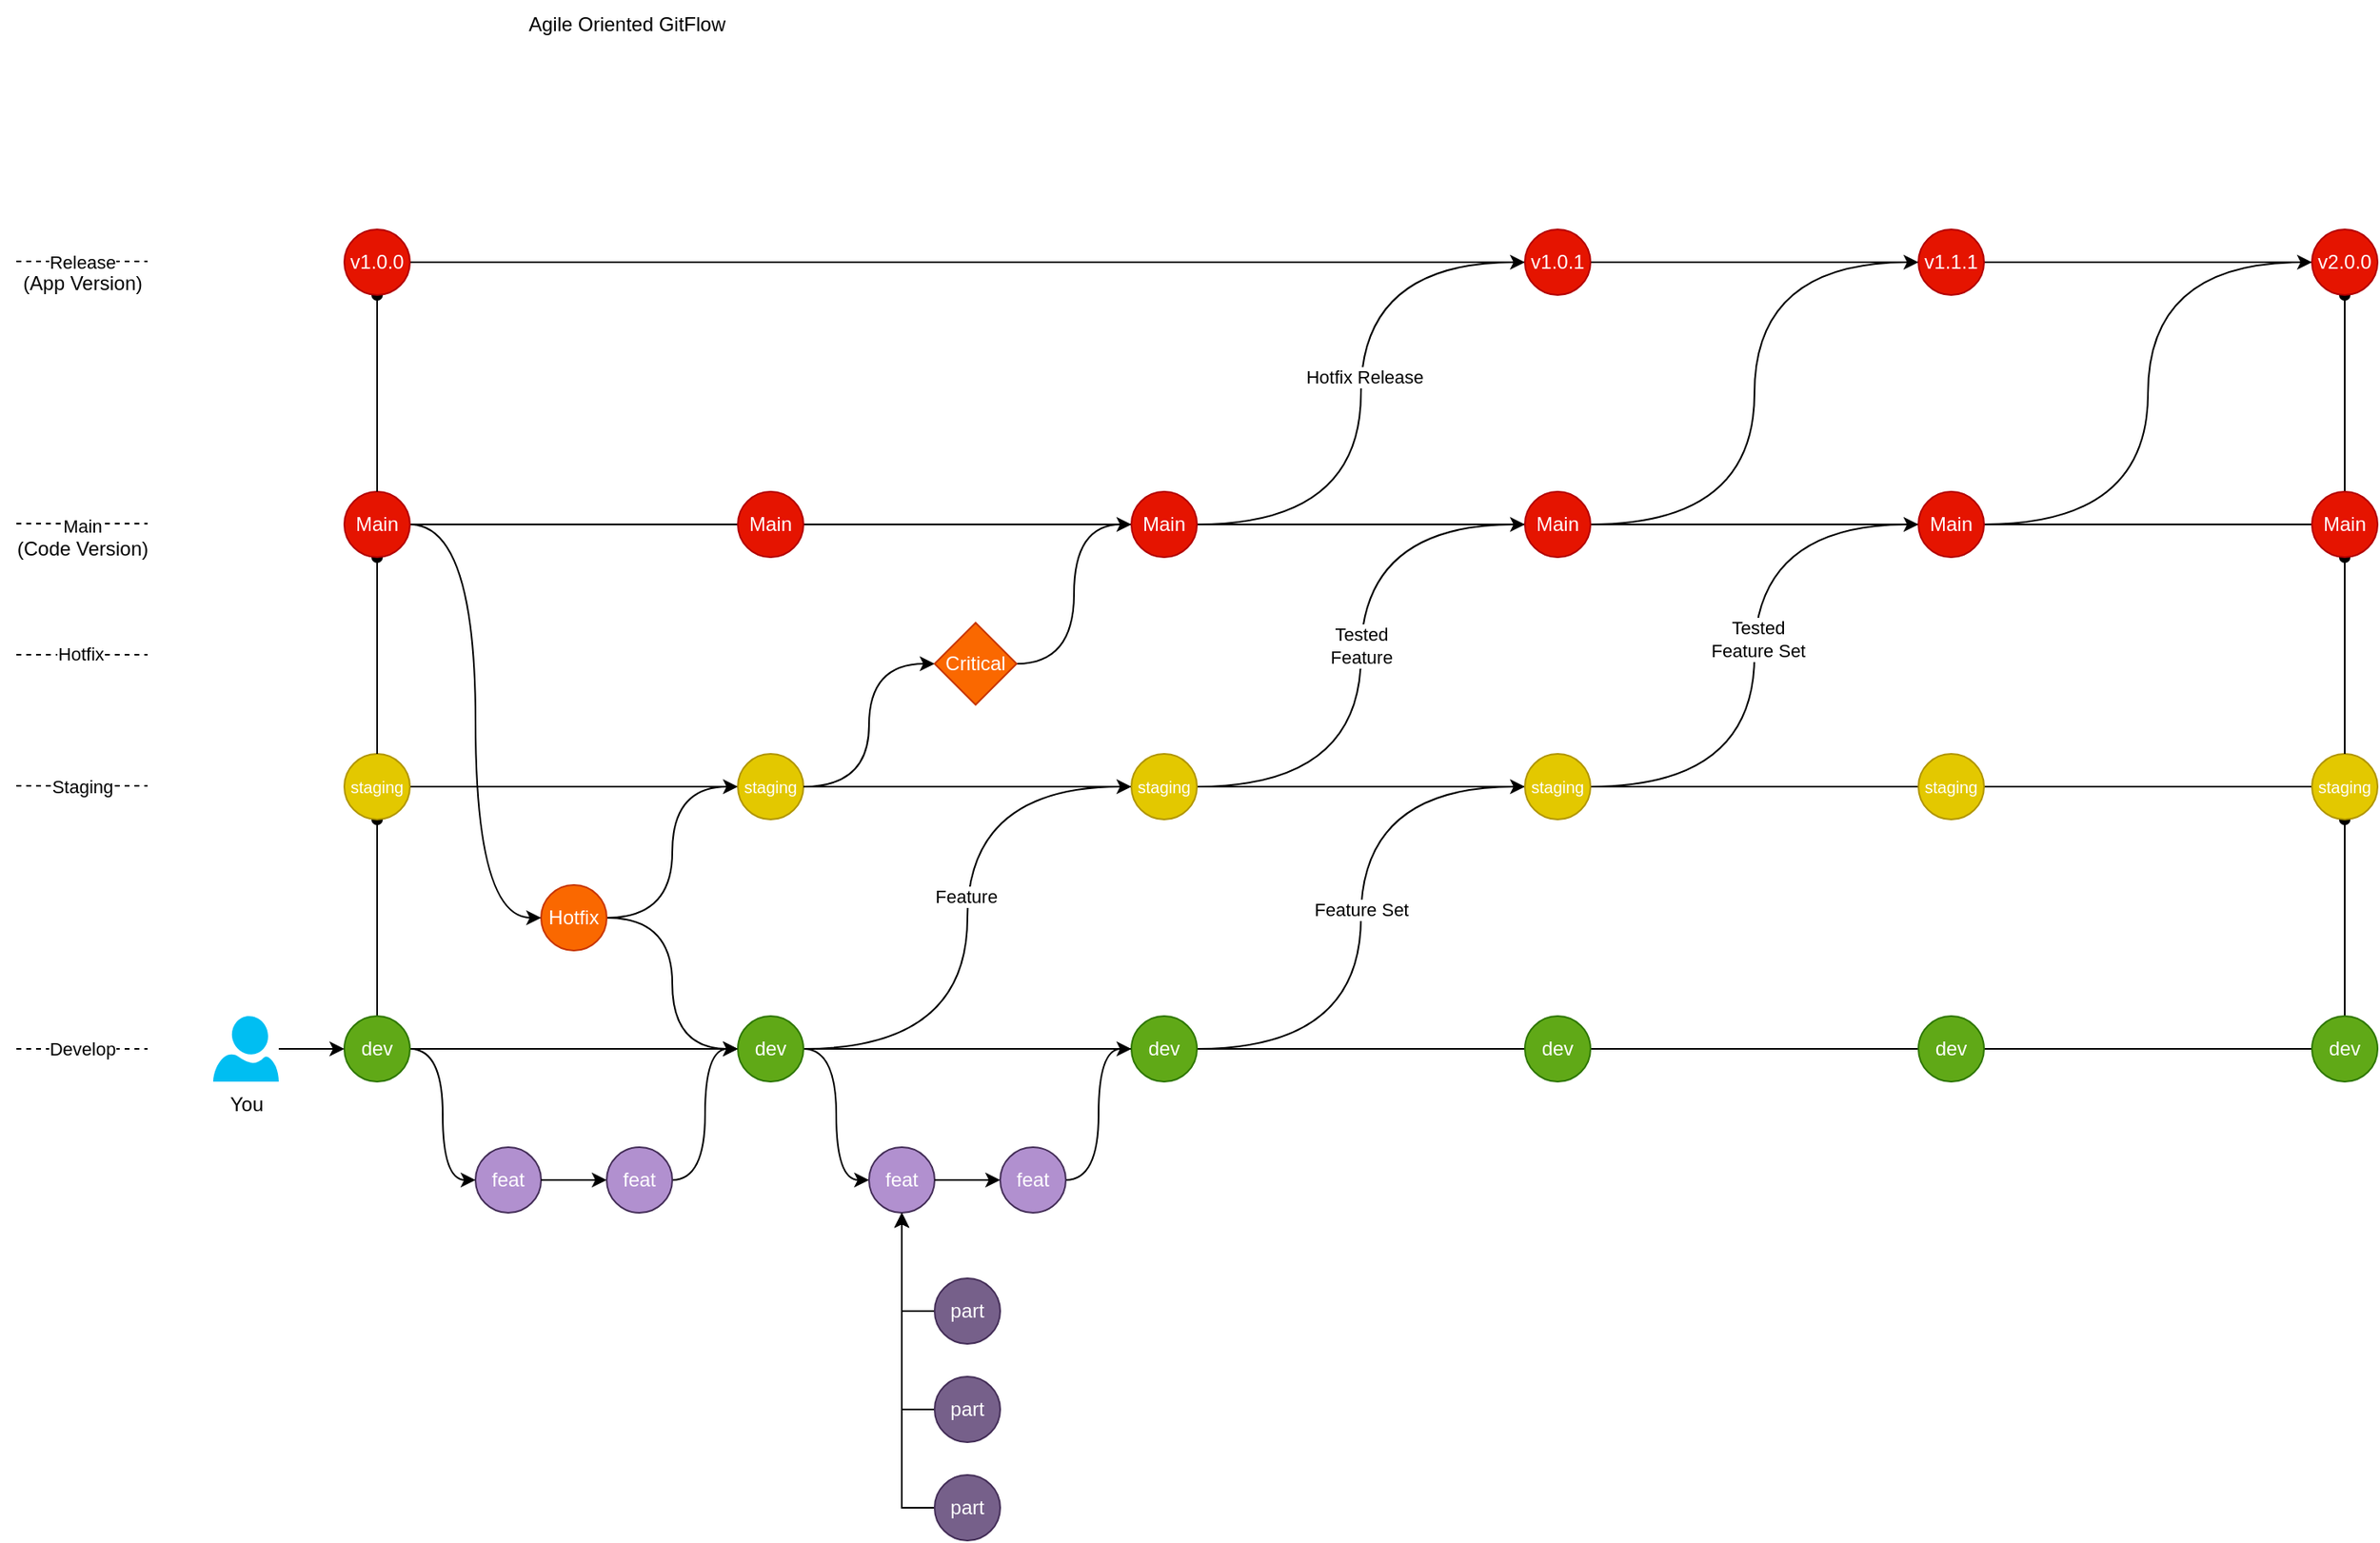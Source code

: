 <mxfile version="23.1.8" type="device">
  <diagram name="Page-1" id="mlC_5ONBTiQhfRnjbLzI">
    <mxGraphModel dx="1820" dy="972" grid="1" gridSize="10" guides="1" tooltips="1" connect="1" arrows="1" fold="1" page="1" pageScale="1" pageWidth="850" pageHeight="1100" math="0" shadow="0">
      <root>
        <mxCell id="0" />
        <mxCell id="1" parent="0" />
        <mxCell id="LIoHJrCJsdMgqAVUljg0-1" value="Agile Oriented GitFlow" style="text;html=1;align=center;verticalAlign=middle;whiteSpace=wrap;rounded=0;" parent="1" vertex="1">
          <mxGeometry x="300" y="20" width="225" height="30" as="geometry" />
        </mxCell>
        <mxCell id="LIoHJrCJsdMgqAVUljg0-53" style="edgeStyle=orthogonalEdgeStyle;rounded=0;orthogonalLoop=1;jettySize=auto;html=1;exitX=1;exitY=0.5;exitDx=0;exitDy=0;entryX=0;entryY=0.5;entryDx=0;entryDy=0;endArrow=none;endFill=0;" parent="1" source="LIoHJrCJsdMgqAVUljg0-5" target="LIoHJrCJsdMgqAVUljg0-50" edge="1">
          <mxGeometry relative="1" as="geometry" />
        </mxCell>
        <mxCell id="LIoHJrCJsdMgqAVUljg0-122" style="edgeStyle=orthogonalEdgeStyle;rounded=0;orthogonalLoop=1;jettySize=auto;html=1;exitX=0.5;exitY=1;exitDx=0;exitDy=0;entryX=0.5;entryY=0;entryDx=0;entryDy=0;endArrow=none;endFill=0;startArrow=oval;startFill=1;" parent="1" source="LIoHJrCJsdMgqAVUljg0-5" target="LIoHJrCJsdMgqAVUljg0-10" edge="1">
          <mxGeometry relative="1" as="geometry" />
        </mxCell>
        <mxCell id="LIoHJrCJsdMgqAVUljg0-5" value="&lt;font style=&quot;font-size: 10px;&quot;&gt;staging&lt;/font&gt;" style="ellipse;whiteSpace=wrap;html=1;aspect=fixed;fillColor=#e3c800;fontColor=#FFFFFF;strokeColor=#B09500;" parent="1" vertex="1">
          <mxGeometry x="240" y="480" width="40" height="40" as="geometry" />
        </mxCell>
        <mxCell id="LIoHJrCJsdMgqAVUljg0-7" value="feat" style="ellipse;whiteSpace=wrap;html=1;aspect=fixed;fillColor=#B190CF;fontColor=#ffffff;strokeColor=#432D57;" parent="1" vertex="1">
          <mxGeometry x="320" y="720" width="40" height="40" as="geometry" />
        </mxCell>
        <mxCell id="LIoHJrCJsdMgqAVUljg0-8" value="" style="endArrow=none;dashed=1;html=1;rounded=0;" parent="1" edge="1">
          <mxGeometry width="50" height="50" relative="1" as="geometry">
            <mxPoint x="40" y="339.5" as="sourcePoint" />
            <mxPoint x="120" y="339.5" as="targetPoint" />
          </mxGeometry>
        </mxCell>
        <mxCell id="LIoHJrCJsdMgqAVUljg0-29" value="Main" style="edgeLabel;html=1;align=center;verticalAlign=middle;resizable=0;points=[];" parent="LIoHJrCJsdMgqAVUljg0-8" vertex="1" connectable="0">
          <mxGeometry y="-1" relative="1" as="geometry">
            <mxPoint as="offset" />
          </mxGeometry>
        </mxCell>
        <mxCell id="LIoHJrCJsdMgqAVUljg0-40" style="edgeStyle=orthogonalEdgeStyle;rounded=0;orthogonalLoop=1;jettySize=auto;html=1;exitX=1;exitY=0.5;exitDx=0;exitDy=0;entryX=0;entryY=0.5;entryDx=0;entryDy=0;curved=1;" parent="1" source="LIoHJrCJsdMgqAVUljg0-10" target="LIoHJrCJsdMgqAVUljg0-7" edge="1">
          <mxGeometry relative="1" as="geometry" />
        </mxCell>
        <mxCell id="LIoHJrCJsdMgqAVUljg0-62" style="edgeStyle=orthogonalEdgeStyle;rounded=0;orthogonalLoop=1;jettySize=auto;html=1;exitX=1;exitY=0.5;exitDx=0;exitDy=0;entryX=0;entryY=0.5;entryDx=0;entryDy=0;endArrow=none;endFill=0;" parent="1" source="LIoHJrCJsdMgqAVUljg0-10" target="LIoHJrCJsdMgqAVUljg0-38" edge="1">
          <mxGeometry relative="1" as="geometry" />
        </mxCell>
        <mxCell id="LIoHJrCJsdMgqAVUljg0-10" value="dev" style="ellipse;whiteSpace=wrap;html=1;aspect=fixed;fillColor=#60a917;strokeColor=#2D7600;fontColor=#ffffff;" parent="1" vertex="1">
          <mxGeometry x="240" y="640" width="40" height="40" as="geometry" />
        </mxCell>
        <mxCell id="LIoHJrCJsdMgqAVUljg0-49" value="" style="edgeStyle=orthogonalEdgeStyle;rounded=0;orthogonalLoop=1;jettySize=auto;html=1;" parent="1" source="LIoHJrCJsdMgqAVUljg0-13" target="LIoHJrCJsdMgqAVUljg0-10" edge="1">
          <mxGeometry relative="1" as="geometry" />
        </mxCell>
        <mxCell id="LIoHJrCJsdMgqAVUljg0-13" value="You" style="verticalLabelPosition=bottom;html=1;verticalAlign=top;align=center;strokeColor=none;fillColor=#00BEF2;shape=mxgraph.azure.user;" parent="1" vertex="1">
          <mxGeometry x="160" y="640" width="40" height="40" as="geometry" />
        </mxCell>
        <mxCell id="LIoHJrCJsdMgqAVUljg0-25" value="" style="edgeStyle=orthogonalEdgeStyle;rounded=0;orthogonalLoop=1;jettySize=auto;html=1;exitX=1;exitY=0.5;exitDx=0;exitDy=0;entryX=0;entryY=0.5;entryDx=0;entryDy=0;" parent="1" source="LIoHJrCJsdMgqAVUljg0-7" target="LIoHJrCJsdMgqAVUljg0-17" edge="1">
          <mxGeometry relative="1" as="geometry">
            <mxPoint x="360" y="740" as="sourcePoint" />
            <mxPoint x="460" y="680" as="targetPoint" />
          </mxGeometry>
        </mxCell>
        <mxCell id="LIoHJrCJsdMgqAVUljg0-41" style="edgeStyle=orthogonalEdgeStyle;rounded=0;orthogonalLoop=1;jettySize=auto;html=1;exitX=1;exitY=0.5;exitDx=0;exitDy=0;entryX=0;entryY=0.5;entryDx=0;entryDy=0;curved=1;" parent="1" source="LIoHJrCJsdMgqAVUljg0-17" target="LIoHJrCJsdMgqAVUljg0-38" edge="1">
          <mxGeometry relative="1" as="geometry" />
        </mxCell>
        <mxCell id="LIoHJrCJsdMgqAVUljg0-17" value="feat" style="ellipse;whiteSpace=wrap;html=1;aspect=fixed;fillColor=#B190CF;fontColor=#ffffff;strokeColor=#432D57;" parent="1" vertex="1">
          <mxGeometry x="400" y="720" width="40" height="40" as="geometry" />
        </mxCell>
        <mxCell id="LIoHJrCJsdMgqAVUljg0-27" value="" style="endArrow=none;dashed=1;html=1;rounded=0;" parent="1" edge="1">
          <mxGeometry width="50" height="50" relative="1" as="geometry">
            <mxPoint x="40" y="419.5" as="sourcePoint" />
            <mxPoint x="120" y="419.5" as="targetPoint" />
          </mxGeometry>
        </mxCell>
        <mxCell id="LIoHJrCJsdMgqAVUljg0-75" value="Hotfix" style="edgeLabel;html=1;align=center;verticalAlign=middle;resizable=0;points=[];" parent="LIoHJrCJsdMgqAVUljg0-27" vertex="1" connectable="0">
          <mxGeometry x="-0.025" y="1" relative="1" as="geometry">
            <mxPoint as="offset" />
          </mxGeometry>
        </mxCell>
        <mxCell id="LIoHJrCJsdMgqAVUljg0-30" value="" style="endArrow=none;dashed=1;html=1;rounded=0;" parent="1" edge="1">
          <mxGeometry width="50" height="50" relative="1" as="geometry">
            <mxPoint x="40" y="179.5" as="sourcePoint" />
            <mxPoint x="120" y="179.5" as="targetPoint" />
          </mxGeometry>
        </mxCell>
        <mxCell id="LIoHJrCJsdMgqAVUljg0-31" value="Release" style="edgeLabel;html=1;align=center;verticalAlign=middle;resizable=0;points=[];" parent="LIoHJrCJsdMgqAVUljg0-30" vertex="1" connectable="0">
          <mxGeometry y="-1" relative="1" as="geometry">
            <mxPoint y="-1" as="offset" />
          </mxGeometry>
        </mxCell>
        <mxCell id="LIoHJrCJsdMgqAVUljg0-34" value="" style="endArrow=none;dashed=1;html=1;rounded=0;" parent="1" edge="1">
          <mxGeometry width="50" height="50" relative="1" as="geometry">
            <mxPoint x="40" y="660" as="sourcePoint" />
            <mxPoint x="120" y="660" as="targetPoint" />
          </mxGeometry>
        </mxCell>
        <mxCell id="LIoHJrCJsdMgqAVUljg0-35" value="Develop" style="edgeLabel;html=1;align=center;verticalAlign=middle;resizable=0;points=[];" parent="LIoHJrCJsdMgqAVUljg0-34" vertex="1" connectable="0">
          <mxGeometry x="-0.05" y="1" relative="1" as="geometry">
            <mxPoint x="2" y="1" as="offset" />
          </mxGeometry>
        </mxCell>
        <mxCell id="LIoHJrCJsdMgqAVUljg0-63" style="edgeStyle=orthogonalEdgeStyle;rounded=0;orthogonalLoop=1;jettySize=auto;html=1;exitX=1;exitY=0.5;exitDx=0;exitDy=0;entryX=0;entryY=0.5;entryDx=0;entryDy=0;endArrow=none;endFill=0;" parent="1" source="LIoHJrCJsdMgqAVUljg0-38" target="LIoHJrCJsdMgqAVUljg0-57" edge="1">
          <mxGeometry relative="1" as="geometry" />
        </mxCell>
        <mxCell id="LIoHJrCJsdMgqAVUljg0-73" style="edgeStyle=orthogonalEdgeStyle;rounded=0;orthogonalLoop=1;jettySize=auto;html=1;exitX=1;exitY=0.5;exitDx=0;exitDy=0;entryX=0;entryY=0.5;entryDx=0;entryDy=0;curved=1;" parent="1" source="LIoHJrCJsdMgqAVUljg0-57" target="LIoHJrCJsdMgqAVUljg0-67" edge="1">
          <mxGeometry relative="1" as="geometry" />
        </mxCell>
        <mxCell id="LIoHJrCJsdMgqAVUljg0-74" value="Feature Set" style="edgeLabel;html=1;align=center;verticalAlign=middle;resizable=0;points=[];" parent="LIoHJrCJsdMgqAVUljg0-73" vertex="1" connectable="0">
          <mxGeometry x="0.028" relative="1" as="geometry">
            <mxPoint as="offset" />
          </mxGeometry>
        </mxCell>
        <mxCell id="LIoHJrCJsdMgqAVUljg0-86" style="edgeStyle=orthogonalEdgeStyle;rounded=0;orthogonalLoop=1;jettySize=auto;html=1;exitX=1;exitY=0.5;exitDx=0;exitDy=0;entryX=0;entryY=0.5;entryDx=0;entryDy=0;curved=1;" parent="1" source="LIoHJrCJsdMgqAVUljg0-38" target="LIoHJrCJsdMgqAVUljg0-54" edge="1">
          <mxGeometry relative="1" as="geometry" />
        </mxCell>
        <mxCell id="LIoHJrCJsdMgqAVUljg0-87" value="Feature" style="edgeLabel;html=1;align=center;verticalAlign=middle;resizable=0;points=[];" parent="LIoHJrCJsdMgqAVUljg0-86" vertex="1" connectable="0">
          <mxGeometry x="0.072" y="1" relative="1" as="geometry">
            <mxPoint as="offset" />
          </mxGeometry>
        </mxCell>
        <mxCell id="LIoHJrCJsdMgqAVUljg0-97" style="edgeStyle=orthogonalEdgeStyle;rounded=0;orthogonalLoop=1;jettySize=auto;html=1;exitX=1;exitY=0.5;exitDx=0;exitDy=0;entryX=0;entryY=0.5;entryDx=0;entryDy=0;curved=1;" parent="1" source="LIoHJrCJsdMgqAVUljg0-38" target="LIoHJrCJsdMgqAVUljg0-90" edge="1">
          <mxGeometry relative="1" as="geometry" />
        </mxCell>
        <mxCell id="LIoHJrCJsdMgqAVUljg0-38" value="dev" style="ellipse;whiteSpace=wrap;html=1;aspect=fixed;fillColor=#60a917;strokeColor=#2D7600;fontColor=#ffffff;" parent="1" vertex="1">
          <mxGeometry x="480" y="640" width="40" height="40" as="geometry" />
        </mxCell>
        <mxCell id="LIoHJrCJsdMgqAVUljg0-77" style="edgeStyle=orthogonalEdgeStyle;rounded=0;orthogonalLoop=1;jettySize=auto;html=1;exitX=1;exitY=0.5;exitDx=0;exitDy=0;entryX=0;entryY=0.5;entryDx=0;entryDy=0;curved=1;" parent="1" source="LIoHJrCJsdMgqAVUljg0-48" target="LIoHJrCJsdMgqAVUljg0-50" edge="1">
          <mxGeometry relative="1" as="geometry" />
        </mxCell>
        <mxCell id="LIoHJrCJsdMgqAVUljg0-78" style="edgeStyle=orthogonalEdgeStyle;rounded=0;orthogonalLoop=1;jettySize=auto;html=1;exitX=1;exitY=0.5;exitDx=0;exitDy=0;entryX=0;entryY=0.5;entryDx=0;entryDy=0;curved=1;" parent="1" source="LIoHJrCJsdMgqAVUljg0-48" target="LIoHJrCJsdMgqAVUljg0-38" edge="1">
          <mxGeometry relative="1" as="geometry" />
        </mxCell>
        <mxCell id="LIoHJrCJsdMgqAVUljg0-48" value="Hotfix" style="ellipse;whiteSpace=wrap;html=1;aspect=fixed;fillColor=#fa6800;fontColor=#FFFFFF;strokeColor=#C73500;" parent="1" vertex="1">
          <mxGeometry x="360" y="560" width="40" height="40" as="geometry" />
        </mxCell>
        <mxCell id="LIoHJrCJsdMgqAVUljg0-59" style="edgeStyle=orthogonalEdgeStyle;rounded=0;orthogonalLoop=1;jettySize=auto;html=1;exitX=1;exitY=0.5;exitDx=0;exitDy=0;entryX=0;entryY=0.5;entryDx=0;entryDy=0;endArrow=none;endFill=0;" parent="1" source="LIoHJrCJsdMgqAVUljg0-50" target="LIoHJrCJsdMgqAVUljg0-54" edge="1">
          <mxGeometry relative="1" as="geometry" />
        </mxCell>
        <mxCell id="LIoHJrCJsdMgqAVUljg0-138" style="edgeStyle=orthogonalEdgeStyle;rounded=0;orthogonalLoop=1;jettySize=auto;html=1;exitX=1;exitY=0.5;exitDx=0;exitDy=0;entryX=0;entryY=0.5;entryDx=0;entryDy=0;curved=1;" parent="1" source="LIoHJrCJsdMgqAVUljg0-140" target="LIoHJrCJsdMgqAVUljg0-56" edge="1">
          <mxGeometry relative="1" as="geometry" />
        </mxCell>
        <mxCell id="LIoHJrCJsdMgqAVUljg0-50" value="&lt;font style=&quot;font-size: 10px;&quot;&gt;staging&lt;/font&gt;" style="ellipse;whiteSpace=wrap;html=1;aspect=fixed;fillColor=#e3c800;fontColor=#FFFFFF;strokeColor=#B09500;" parent="1" vertex="1">
          <mxGeometry x="480" y="480" width="40" height="40" as="geometry" />
        </mxCell>
        <mxCell id="LIoHJrCJsdMgqAVUljg0-60" style="edgeStyle=orthogonalEdgeStyle;rounded=0;orthogonalLoop=1;jettySize=auto;html=1;exitX=1;exitY=0.5;exitDx=0;exitDy=0;entryX=0;entryY=0.5;entryDx=0;entryDy=0;endArrow=none;endFill=0;" parent="1" source="LIoHJrCJsdMgqAVUljg0-51" target="LIoHJrCJsdMgqAVUljg0-55" edge="1">
          <mxGeometry relative="1" as="geometry" />
        </mxCell>
        <mxCell id="LIoHJrCJsdMgqAVUljg0-76" style="edgeStyle=orthogonalEdgeStyle;rounded=0;orthogonalLoop=1;jettySize=auto;html=1;exitX=1;exitY=0.5;exitDx=0;exitDy=0;entryX=0;entryY=0.5;entryDx=0;entryDy=0;curved=1;" parent="1" source="LIoHJrCJsdMgqAVUljg0-51" target="LIoHJrCJsdMgqAVUljg0-48" edge="1">
          <mxGeometry relative="1" as="geometry" />
        </mxCell>
        <mxCell id="LIoHJrCJsdMgqAVUljg0-121" style="edgeStyle=orthogonalEdgeStyle;rounded=0;orthogonalLoop=1;jettySize=auto;html=1;exitX=0.5;exitY=1;exitDx=0;exitDy=0;entryX=0.5;entryY=0;entryDx=0;entryDy=0;endArrow=none;endFill=0;startArrow=oval;startFill=1;" parent="1" source="LIoHJrCJsdMgqAVUljg0-51" target="LIoHJrCJsdMgqAVUljg0-5" edge="1">
          <mxGeometry relative="1" as="geometry" />
        </mxCell>
        <mxCell id="LIoHJrCJsdMgqAVUljg0-51" value="Main" style="ellipse;whiteSpace=wrap;html=1;aspect=fixed;fillColor=#e51400;fontColor=#ffffff;strokeColor=#B20000;" parent="1" vertex="1">
          <mxGeometry x="240" y="320" width="40" height="40" as="geometry" />
        </mxCell>
        <mxCell id="LIoHJrCJsdMgqAVUljg0-71" style="edgeStyle=orthogonalEdgeStyle;rounded=0;orthogonalLoop=1;jettySize=auto;html=1;exitX=1;exitY=0.5;exitDx=0;exitDy=0;entryX=0;entryY=0.5;entryDx=0;entryDy=0;endArrow=none;endFill=0;" parent="1" source="LIoHJrCJsdMgqAVUljg0-54" target="LIoHJrCJsdMgqAVUljg0-67" edge="1">
          <mxGeometry relative="1" as="geometry" />
        </mxCell>
        <mxCell id="LIoHJrCJsdMgqAVUljg0-82" style="edgeStyle=orthogonalEdgeStyle;rounded=0;orthogonalLoop=1;jettySize=auto;html=1;exitX=1;exitY=0.5;exitDx=0;exitDy=0;entryX=0;entryY=0.5;entryDx=0;entryDy=0;curved=1;" parent="1" source="LIoHJrCJsdMgqAVUljg0-67" target="LIoHJrCJsdMgqAVUljg0-104" edge="1">
          <mxGeometry relative="1" as="geometry" />
        </mxCell>
        <mxCell id="LIoHJrCJsdMgqAVUljg0-83" value="Tested&lt;br&gt;Feature Set" style="edgeLabel;html=1;align=center;verticalAlign=middle;resizable=0;points=[];" parent="LIoHJrCJsdMgqAVUljg0-82" vertex="1" connectable="0">
          <mxGeometry x="0.056" y="-2" relative="1" as="geometry">
            <mxPoint as="offset" />
          </mxGeometry>
        </mxCell>
        <mxCell id="LIoHJrCJsdMgqAVUljg0-115" style="edgeStyle=orthogonalEdgeStyle;rounded=0;orthogonalLoop=1;jettySize=auto;html=1;exitX=1;exitY=0.5;exitDx=0;exitDy=0;entryX=0;entryY=0.5;entryDx=0;entryDy=0;curved=1;" parent="1" source="LIoHJrCJsdMgqAVUljg0-54" target="LIoHJrCJsdMgqAVUljg0-68" edge="1">
          <mxGeometry relative="1" as="geometry" />
        </mxCell>
        <mxCell id="LIoHJrCJsdMgqAVUljg0-116" value="Tested &lt;br&gt;Feature" style="edgeLabel;html=1;align=center;verticalAlign=middle;resizable=0;points=[];" parent="LIoHJrCJsdMgqAVUljg0-115" vertex="1" connectable="0">
          <mxGeometry x="0.033" relative="1" as="geometry">
            <mxPoint as="offset" />
          </mxGeometry>
        </mxCell>
        <mxCell id="LIoHJrCJsdMgqAVUljg0-54" value="&lt;font style=&quot;font-size: 10px;&quot;&gt;staging&lt;/font&gt;" style="ellipse;whiteSpace=wrap;html=1;aspect=fixed;fillColor=#e3c800;fontColor=#FFFFFF;strokeColor=#B09500;" parent="1" vertex="1">
          <mxGeometry x="720" y="480" width="40" height="40" as="geometry" />
        </mxCell>
        <mxCell id="LIoHJrCJsdMgqAVUljg0-61" style="edgeStyle=orthogonalEdgeStyle;rounded=0;orthogonalLoop=1;jettySize=auto;html=1;exitX=1;exitY=0.5;exitDx=0;exitDy=0;entryX=0;entryY=0.5;entryDx=0;entryDy=0;endArrow=none;endFill=0;" parent="1" source="LIoHJrCJsdMgqAVUljg0-55" target="LIoHJrCJsdMgqAVUljg0-56" edge="1">
          <mxGeometry relative="1" as="geometry" />
        </mxCell>
        <mxCell id="LIoHJrCJsdMgqAVUljg0-117" style="edgeStyle=orthogonalEdgeStyle;rounded=0;orthogonalLoop=1;jettySize=auto;html=1;exitX=1;exitY=0.5;exitDx=0;exitDy=0;entryX=0;entryY=0.5;entryDx=0;entryDy=0;curved=1;" parent="1" source="LIoHJrCJsdMgqAVUljg0-56" target="LIoHJrCJsdMgqAVUljg0-111" edge="1">
          <mxGeometry relative="1" as="geometry" />
        </mxCell>
        <mxCell id="LIoHJrCJsdMgqAVUljg0-118" value="Hotfix Release" style="edgeLabel;html=1;align=center;verticalAlign=middle;resizable=0;points=[];" parent="LIoHJrCJsdMgqAVUljg0-117" vertex="1" connectable="0">
          <mxGeometry x="0.056" y="-2" relative="1" as="geometry">
            <mxPoint as="offset" />
          </mxGeometry>
        </mxCell>
        <mxCell id="LIoHJrCJsdMgqAVUljg0-55" value="Main" style="ellipse;whiteSpace=wrap;html=1;aspect=fixed;fillColor=#e51400;fontColor=#ffffff;strokeColor=#B20000;" parent="1" vertex="1">
          <mxGeometry x="480" y="320" width="40" height="40" as="geometry" />
        </mxCell>
        <mxCell id="LIoHJrCJsdMgqAVUljg0-70" style="edgeStyle=orthogonalEdgeStyle;rounded=0;orthogonalLoop=1;jettySize=auto;html=1;exitX=1;exitY=0.5;exitDx=0;exitDy=0;entryX=0;entryY=0.5;entryDx=0;entryDy=0;endArrow=none;endFill=0;" parent="1" source="LIoHJrCJsdMgqAVUljg0-56" target="LIoHJrCJsdMgqAVUljg0-68" edge="1">
          <mxGeometry relative="1" as="geometry">
            <mxPoint x="930" y="340" as="targetPoint" />
          </mxGeometry>
        </mxCell>
        <mxCell id="LIoHJrCJsdMgqAVUljg0-56" value="Main" style="ellipse;whiteSpace=wrap;html=1;aspect=fixed;fillColor=#e51400;fontColor=#ffffff;strokeColor=#B20000;" parent="1" vertex="1">
          <mxGeometry x="720" y="320" width="40" height="40" as="geometry" />
        </mxCell>
        <mxCell id="LIoHJrCJsdMgqAVUljg0-72" style="edgeStyle=orthogonalEdgeStyle;rounded=0;orthogonalLoop=1;jettySize=auto;html=1;exitX=1;exitY=0.5;exitDx=0;exitDy=0;entryX=0;entryY=0.5;entryDx=0;entryDy=0;endArrow=none;endFill=0;" parent="1" source="LIoHJrCJsdMgqAVUljg0-57" target="LIoHJrCJsdMgqAVUljg0-69" edge="1">
          <mxGeometry relative="1" as="geometry" />
        </mxCell>
        <mxCell id="LIoHJrCJsdMgqAVUljg0-57" value="dev" style="ellipse;whiteSpace=wrap;html=1;aspect=fixed;fillColor=#60a917;strokeColor=#2D7600;fontColor=#ffffff;" parent="1" vertex="1">
          <mxGeometry x="720" y="640" width="40" height="40" as="geometry" />
        </mxCell>
        <mxCell id="LIoHJrCJsdMgqAVUljg0-107" style="edgeStyle=orthogonalEdgeStyle;rounded=0;orthogonalLoop=1;jettySize=auto;html=1;exitX=1;exitY=0.5;exitDx=0;exitDy=0;entryX=0;entryY=0.5;entryDx=0;entryDy=0;endArrow=none;endFill=0;startArrow=none;startFill=0;" parent="1" source="LIoHJrCJsdMgqAVUljg0-67" target="LIoHJrCJsdMgqAVUljg0-103" edge="1">
          <mxGeometry relative="1" as="geometry" />
        </mxCell>
        <mxCell id="LIoHJrCJsdMgqAVUljg0-67" value="&lt;font style=&quot;font-size: 10px;&quot;&gt;staging&lt;/font&gt;" style="ellipse;whiteSpace=wrap;html=1;aspect=fixed;fillColor=#e3c800;fontColor=#FFFFFF;strokeColor=#B09500;" parent="1" vertex="1">
          <mxGeometry x="960" y="480" width="40" height="40" as="geometry" />
        </mxCell>
        <mxCell id="LIoHJrCJsdMgqAVUljg0-106" style="edgeStyle=orthogonalEdgeStyle;rounded=0;orthogonalLoop=1;jettySize=auto;html=1;exitX=1;exitY=0.5;exitDx=0;exitDy=0;entryX=0;entryY=0.5;entryDx=0;entryDy=0;endArrow=none;endFill=0;startArrow=none;startFill=0;" parent="1" source="LIoHJrCJsdMgqAVUljg0-68" target="LIoHJrCJsdMgqAVUljg0-104" edge="1">
          <mxGeometry relative="1" as="geometry" />
        </mxCell>
        <mxCell id="LIoHJrCJsdMgqAVUljg0-124" style="edgeStyle=orthogonalEdgeStyle;rounded=0;orthogonalLoop=1;jettySize=auto;html=1;exitX=1;exitY=0.5;exitDx=0;exitDy=0;entryX=0;entryY=0.5;entryDx=0;entryDy=0;curved=1;" parent="1" source="LIoHJrCJsdMgqAVUljg0-68" target="LIoHJrCJsdMgqAVUljg0-113" edge="1">
          <mxGeometry relative="1" as="geometry" />
        </mxCell>
        <mxCell id="LIoHJrCJsdMgqAVUljg0-68" value="Main" style="ellipse;whiteSpace=wrap;html=1;aspect=fixed;fillColor=#e51400;fontColor=#ffffff;strokeColor=#B20000;" parent="1" vertex="1">
          <mxGeometry x="960" y="320" width="40" height="40" as="geometry" />
        </mxCell>
        <mxCell id="LIoHJrCJsdMgqAVUljg0-108" style="edgeStyle=orthogonalEdgeStyle;rounded=0;orthogonalLoop=1;jettySize=auto;html=1;exitX=1;exitY=0.5;exitDx=0;exitDy=0;entryX=0;entryY=0.5;entryDx=0;entryDy=0;endArrow=none;endFill=0;startArrow=none;startFill=0;" parent="1" source="LIoHJrCJsdMgqAVUljg0-69" target="LIoHJrCJsdMgqAVUljg0-105" edge="1">
          <mxGeometry relative="1" as="geometry" />
        </mxCell>
        <mxCell id="LIoHJrCJsdMgqAVUljg0-69" value="dev" style="ellipse;whiteSpace=wrap;html=1;aspect=fixed;fillColor=#60a917;strokeColor=#2D7600;fontColor=#ffffff;" parent="1" vertex="1">
          <mxGeometry x="960" y="640" width="40" height="40" as="geometry" />
        </mxCell>
        <mxCell id="LIoHJrCJsdMgqAVUljg0-79" value="" style="endArrow=none;dashed=1;html=1;rounded=0;" parent="1" edge="1">
          <mxGeometry width="50" height="50" relative="1" as="geometry">
            <mxPoint x="40" y="499.5" as="sourcePoint" />
            <mxPoint x="120" y="499.5" as="targetPoint" />
          </mxGeometry>
        </mxCell>
        <mxCell id="LIoHJrCJsdMgqAVUljg0-80" value="Staging" style="edgeLabel;html=1;align=center;verticalAlign=middle;resizable=0;points=[];" parent="LIoHJrCJsdMgqAVUljg0-79" vertex="1" connectable="0">
          <mxGeometry x="-0.05" y="1" relative="1" as="geometry">
            <mxPoint x="2" y="1" as="offset" />
          </mxGeometry>
        </mxCell>
        <mxCell id="LIoHJrCJsdMgqAVUljg0-123" style="edgeStyle=orthogonalEdgeStyle;rounded=0;orthogonalLoop=1;jettySize=auto;html=1;exitX=0.5;exitY=1;exitDx=0;exitDy=0;entryX=0.5;entryY=0;entryDx=0;entryDy=0;endArrow=none;endFill=0;startArrow=oval;startFill=1;" parent="1" source="LIoHJrCJsdMgqAVUljg0-81" target="LIoHJrCJsdMgqAVUljg0-51" edge="1">
          <mxGeometry relative="1" as="geometry" />
        </mxCell>
        <mxCell id="LIoHJrCJsdMgqAVUljg0-142" style="edgeStyle=orthogonalEdgeStyle;rounded=0;orthogonalLoop=1;jettySize=auto;html=1;exitX=1;exitY=0.5;exitDx=0;exitDy=0;entryX=0;entryY=0.5;entryDx=0;entryDy=0;endArrow=none;endFill=0;" parent="1" source="LIoHJrCJsdMgqAVUljg0-81" target="LIoHJrCJsdMgqAVUljg0-111" edge="1">
          <mxGeometry relative="1" as="geometry" />
        </mxCell>
        <mxCell id="LIoHJrCJsdMgqAVUljg0-81" value="v1.0.0" style="ellipse;whiteSpace=wrap;html=1;aspect=fixed;fillColor=#e51400;fontColor=#ffffff;strokeColor=#B20000;" parent="1" vertex="1">
          <mxGeometry x="240" y="160" width="40" height="40" as="geometry" />
        </mxCell>
        <mxCell id="LIoHJrCJsdMgqAVUljg0-88" style="edgeStyle=orthogonalEdgeStyle;rounded=0;orthogonalLoop=1;jettySize=auto;html=1;exitX=0;exitY=0.5;exitDx=0;exitDy=0;entryX=0.5;entryY=1;entryDx=0;entryDy=0;" parent="1" source="LIoHJrCJsdMgqAVUljg0-89" target="LIoHJrCJsdMgqAVUljg0-90" edge="1">
          <mxGeometry relative="1" as="geometry" />
        </mxCell>
        <mxCell id="LIoHJrCJsdMgqAVUljg0-89" value="part" style="ellipse;whiteSpace=wrap;html=1;aspect=fixed;fillColor=#76608a;fontColor=#ffffff;strokeColor=#432D57;" parent="1" vertex="1">
          <mxGeometry x="600" y="800" width="40" height="40" as="geometry" />
        </mxCell>
        <mxCell id="LIoHJrCJsdMgqAVUljg0-90" value="feat" style="ellipse;whiteSpace=wrap;html=1;aspect=fixed;fillColor=#B190CF;fontColor=#ffffff;strokeColor=#432D57;" parent="1" vertex="1">
          <mxGeometry x="560" y="720" width="40" height="40" as="geometry" />
        </mxCell>
        <mxCell id="LIoHJrCJsdMgqAVUljg0-91" style="edgeStyle=orthogonalEdgeStyle;rounded=0;orthogonalLoop=1;jettySize=auto;html=1;exitX=0;exitY=0.5;exitDx=0;exitDy=0;entryX=0.5;entryY=1;entryDx=0;entryDy=0;" parent="1" source="LIoHJrCJsdMgqAVUljg0-92" target="LIoHJrCJsdMgqAVUljg0-90" edge="1">
          <mxGeometry relative="1" as="geometry" />
        </mxCell>
        <mxCell id="LIoHJrCJsdMgqAVUljg0-92" value="part" style="ellipse;whiteSpace=wrap;html=1;aspect=fixed;fillColor=#76608a;fontColor=#ffffff;strokeColor=#432D57;" parent="1" vertex="1">
          <mxGeometry x="600" y="860" width="40" height="40" as="geometry" />
        </mxCell>
        <mxCell id="LIoHJrCJsdMgqAVUljg0-95" value="" style="edgeStyle=orthogonalEdgeStyle;rounded=0;orthogonalLoop=1;jettySize=auto;html=1;exitX=1;exitY=0.5;exitDx=0;exitDy=0;entryX=0;entryY=0.5;entryDx=0;entryDy=0;" parent="1" source="LIoHJrCJsdMgqAVUljg0-90" target="LIoHJrCJsdMgqAVUljg0-96" edge="1">
          <mxGeometry relative="1" as="geometry">
            <mxPoint x="600" y="740" as="sourcePoint" />
            <mxPoint x="700" y="680" as="targetPoint" />
          </mxGeometry>
        </mxCell>
        <mxCell id="LIoHJrCJsdMgqAVUljg0-101" style="edgeStyle=orthogonalEdgeStyle;rounded=0;orthogonalLoop=1;jettySize=auto;html=1;exitX=1;exitY=0.5;exitDx=0;exitDy=0;entryX=0;entryY=0.5;entryDx=0;entryDy=0;curved=1;" parent="1" source="LIoHJrCJsdMgqAVUljg0-96" target="LIoHJrCJsdMgqAVUljg0-57" edge="1">
          <mxGeometry relative="1" as="geometry" />
        </mxCell>
        <mxCell id="LIoHJrCJsdMgqAVUljg0-96" value="feat" style="ellipse;whiteSpace=wrap;html=1;aspect=fixed;fillColor=#B190CF;fontColor=#ffffff;strokeColor=#432D57;" parent="1" vertex="1">
          <mxGeometry x="640" y="720" width="40" height="40" as="geometry" />
        </mxCell>
        <mxCell id="LIoHJrCJsdMgqAVUljg0-100" style="edgeStyle=orthogonalEdgeStyle;rounded=0;orthogonalLoop=1;jettySize=auto;html=1;exitX=0;exitY=0.5;exitDx=0;exitDy=0;entryX=0.5;entryY=1;entryDx=0;entryDy=0;" parent="1" source="LIoHJrCJsdMgqAVUljg0-99" target="LIoHJrCJsdMgqAVUljg0-90" edge="1">
          <mxGeometry relative="1" as="geometry" />
        </mxCell>
        <mxCell id="LIoHJrCJsdMgqAVUljg0-99" value="part" style="ellipse;whiteSpace=wrap;html=1;aspect=fixed;fillColor=#76608a;fontColor=#ffffff;strokeColor=#432D57;" parent="1" vertex="1">
          <mxGeometry x="600" y="920" width="40" height="40" as="geometry" />
        </mxCell>
        <mxCell id="LIoHJrCJsdMgqAVUljg0-133" style="edgeStyle=orthogonalEdgeStyle;rounded=0;orthogonalLoop=1;jettySize=auto;html=1;exitX=1;exitY=0.5;exitDx=0;exitDy=0;entryX=0;entryY=0.5;entryDx=0;entryDy=0;endArrow=none;endFill=0;startArrow=none;startFill=0;" parent="1" source="LIoHJrCJsdMgqAVUljg0-103" target="LIoHJrCJsdMgqAVUljg0-126" edge="1">
          <mxGeometry relative="1" as="geometry" />
        </mxCell>
        <mxCell id="LIoHJrCJsdMgqAVUljg0-103" value="&lt;font style=&quot;font-size: 10px;&quot;&gt;staging&lt;/font&gt;" style="ellipse;whiteSpace=wrap;html=1;aspect=fixed;fillColor=#e3c800;fontColor=#FFFFFF;strokeColor=#B09500;" parent="1" vertex="1">
          <mxGeometry x="1200" y="480" width="40" height="40" as="geometry" />
        </mxCell>
        <mxCell id="LIoHJrCJsdMgqAVUljg0-125" style="edgeStyle=orthogonalEdgeStyle;rounded=0;orthogonalLoop=1;jettySize=auto;html=1;exitX=1;exitY=0.5;exitDx=0;exitDy=0;entryX=0;entryY=0.5;entryDx=0;entryDy=0;curved=1;" parent="1" source="LIoHJrCJsdMgqAVUljg0-104" target="LIoHJrCJsdMgqAVUljg0-114" edge="1">
          <mxGeometry relative="1" as="geometry" />
        </mxCell>
        <mxCell id="LIoHJrCJsdMgqAVUljg0-135" style="edgeStyle=orthogonalEdgeStyle;rounded=0;orthogonalLoop=1;jettySize=auto;html=1;exitX=1;exitY=0.5;exitDx=0;exitDy=0;entryX=0;entryY=0.5;entryDx=0;entryDy=0;endArrow=none;endFill=0;startArrow=none;startFill=0;" parent="1" source="LIoHJrCJsdMgqAVUljg0-104" target="LIoHJrCJsdMgqAVUljg0-127" edge="1">
          <mxGeometry relative="1" as="geometry" />
        </mxCell>
        <mxCell id="LIoHJrCJsdMgqAVUljg0-104" value="Main" style="ellipse;whiteSpace=wrap;html=1;aspect=fixed;fillColor=#e51400;fontColor=#ffffff;strokeColor=#B20000;" parent="1" vertex="1">
          <mxGeometry x="1200" y="320" width="40" height="40" as="geometry" />
        </mxCell>
        <mxCell id="LIoHJrCJsdMgqAVUljg0-134" style="edgeStyle=orthogonalEdgeStyle;rounded=0;orthogonalLoop=1;jettySize=auto;html=1;exitX=1;exitY=0.5;exitDx=0;exitDy=0;entryX=0;entryY=0.5;entryDx=0;entryDy=0;endArrow=none;endFill=0;startArrow=none;startFill=0;" parent="1" source="LIoHJrCJsdMgqAVUljg0-105" target="LIoHJrCJsdMgqAVUljg0-128" edge="1">
          <mxGeometry relative="1" as="geometry" />
        </mxCell>
        <mxCell id="LIoHJrCJsdMgqAVUljg0-105" value="dev" style="ellipse;whiteSpace=wrap;html=1;aspect=fixed;fillColor=#60a917;strokeColor=#2D7600;fontColor=#ffffff;" parent="1" vertex="1">
          <mxGeometry x="1200" y="640" width="40" height="40" as="geometry" />
        </mxCell>
        <mxCell id="LIoHJrCJsdMgqAVUljg0-143" style="edgeStyle=orthogonalEdgeStyle;rounded=0;orthogonalLoop=1;jettySize=auto;html=1;exitX=1;exitY=0.5;exitDx=0;exitDy=0;entryX=0;entryY=0.5;entryDx=0;entryDy=0;endArrow=none;endFill=0;startArrow=none;startFill=0;" parent="1" source="LIoHJrCJsdMgqAVUljg0-111" target="LIoHJrCJsdMgqAVUljg0-113" edge="1">
          <mxGeometry relative="1" as="geometry" />
        </mxCell>
        <mxCell id="LIoHJrCJsdMgqAVUljg0-111" value="v1.0.1" style="ellipse;whiteSpace=wrap;html=1;aspect=fixed;fillColor=#e51400;fontColor=#ffffff;strokeColor=#B20000;" parent="1" vertex="1">
          <mxGeometry x="960" y="160" width="40" height="40" as="geometry" />
        </mxCell>
        <mxCell id="LIoHJrCJsdMgqAVUljg0-144" style="edgeStyle=orthogonalEdgeStyle;rounded=0;orthogonalLoop=1;jettySize=auto;html=1;exitX=1;exitY=0.5;exitDx=0;exitDy=0;entryX=0;entryY=0.5;entryDx=0;entryDy=0;endArrow=none;endFill=0;startArrow=none;startFill=0;" parent="1" source="LIoHJrCJsdMgqAVUljg0-113" target="LIoHJrCJsdMgqAVUljg0-114" edge="1">
          <mxGeometry relative="1" as="geometry" />
        </mxCell>
        <mxCell id="LIoHJrCJsdMgqAVUljg0-113" value="v1.1.1" style="ellipse;whiteSpace=wrap;html=1;aspect=fixed;fillColor=#e51400;fontColor=#ffffff;strokeColor=#B20000;" parent="1" vertex="1">
          <mxGeometry x="1200" y="160" width="40" height="40" as="geometry" />
        </mxCell>
        <mxCell id="LIoHJrCJsdMgqAVUljg0-130" style="edgeStyle=orthogonalEdgeStyle;rounded=0;orthogonalLoop=1;jettySize=auto;html=1;exitX=0.5;exitY=1;exitDx=0;exitDy=0;entryX=0.5;entryY=0;entryDx=0;entryDy=0;endArrow=none;endFill=0;startArrow=oval;startFill=1;" parent="1" source="LIoHJrCJsdMgqAVUljg0-114" target="LIoHJrCJsdMgqAVUljg0-127" edge="1">
          <mxGeometry relative="1" as="geometry" />
        </mxCell>
        <mxCell id="LIoHJrCJsdMgqAVUljg0-114" value="v2.0.0" style="ellipse;whiteSpace=wrap;html=1;aspect=fixed;fillColor=#e51400;fontColor=#ffffff;strokeColor=#B20000;" parent="1" vertex="1">
          <mxGeometry x="1440" y="160" width="40" height="40" as="geometry" />
        </mxCell>
        <mxCell id="LIoHJrCJsdMgqAVUljg0-119" value="(Code Version)" style="text;html=1;align=center;verticalAlign=middle;resizable=0;points=[];autosize=1;strokeColor=none;fillColor=none;" parent="1" vertex="1">
          <mxGeometry x="30" y="340" width="100" height="30" as="geometry" />
        </mxCell>
        <mxCell id="LIoHJrCJsdMgqAVUljg0-120" value="(App Version)" style="text;html=1;align=center;verticalAlign=middle;resizable=0;points=[];autosize=1;strokeColor=none;fillColor=none;" parent="1" vertex="1">
          <mxGeometry x="30" y="178" width="100" height="30" as="geometry" />
        </mxCell>
        <mxCell id="LIoHJrCJsdMgqAVUljg0-132" style="edgeStyle=orthogonalEdgeStyle;rounded=0;orthogonalLoop=1;jettySize=auto;html=1;exitX=0.5;exitY=1;exitDx=0;exitDy=0;entryX=0.5;entryY=0;entryDx=0;entryDy=0;endArrow=none;endFill=0;startArrow=oval;startFill=1;" parent="1" source="LIoHJrCJsdMgqAVUljg0-126" target="LIoHJrCJsdMgqAVUljg0-128" edge="1">
          <mxGeometry relative="1" as="geometry" />
        </mxCell>
        <mxCell id="LIoHJrCJsdMgqAVUljg0-126" value="&lt;font style=&quot;font-size: 10px;&quot;&gt;staging&lt;/font&gt;" style="ellipse;whiteSpace=wrap;html=1;aspect=fixed;fillColor=#e3c800;fontColor=#FFFFFF;strokeColor=#B09500;" parent="1" vertex="1">
          <mxGeometry x="1440" y="480" width="40" height="40" as="geometry" />
        </mxCell>
        <mxCell id="LIoHJrCJsdMgqAVUljg0-131" style="edgeStyle=orthogonalEdgeStyle;rounded=0;orthogonalLoop=1;jettySize=auto;html=1;exitX=0.5;exitY=1;exitDx=0;exitDy=0;entryX=0.5;entryY=0;entryDx=0;entryDy=0;endArrow=none;endFill=0;startArrow=oval;startFill=1;" parent="1" source="LIoHJrCJsdMgqAVUljg0-127" target="LIoHJrCJsdMgqAVUljg0-126" edge="1">
          <mxGeometry relative="1" as="geometry" />
        </mxCell>
        <mxCell id="LIoHJrCJsdMgqAVUljg0-127" value="Main" style="ellipse;whiteSpace=wrap;html=1;aspect=fixed;fillColor=#e51400;fontColor=#ffffff;strokeColor=#B20000;" parent="1" vertex="1">
          <mxGeometry x="1440" y="320" width="40" height="40" as="geometry" />
        </mxCell>
        <mxCell id="LIoHJrCJsdMgqAVUljg0-128" value="dev" style="ellipse;whiteSpace=wrap;html=1;aspect=fixed;fillColor=#60a917;strokeColor=#2D7600;fontColor=#ffffff;" parent="1" vertex="1">
          <mxGeometry x="1440" y="640" width="40" height="40" as="geometry" />
        </mxCell>
        <mxCell id="LIoHJrCJsdMgqAVUljg0-141" value="" style="edgeStyle=orthogonalEdgeStyle;rounded=0;orthogonalLoop=1;jettySize=auto;html=1;exitX=1;exitY=0.5;exitDx=0;exitDy=0;entryX=0;entryY=0.5;entryDx=0;entryDy=0;curved=1;" parent="1" source="LIoHJrCJsdMgqAVUljg0-50" target="LIoHJrCJsdMgqAVUljg0-140" edge="1">
          <mxGeometry relative="1" as="geometry">
            <mxPoint x="520" y="500" as="sourcePoint" />
            <mxPoint x="720" y="340" as="targetPoint" />
          </mxGeometry>
        </mxCell>
        <mxCell id="LIoHJrCJsdMgqAVUljg0-140" value="Critical" style="rhombus;whiteSpace=wrap;html=1;fillColor=#fa6800;fontColor=#FFFFFF;strokeColor=#C73500;" parent="1" vertex="1">
          <mxGeometry x="600" y="400" width="50" height="50" as="geometry" />
        </mxCell>
      </root>
    </mxGraphModel>
  </diagram>
</mxfile>
